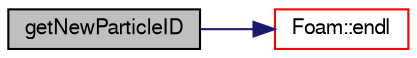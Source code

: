digraph "getNewParticleID"
{
  bgcolor="transparent";
  edge [fontname="FreeSans",fontsize="10",labelfontname="FreeSans",labelfontsize="10"];
  node [fontname="FreeSans",fontsize="10",shape=record];
  rankdir="LR";
  Node3418 [label="getNewParticleID",height=0.2,width=0.4,color="black", fillcolor="grey75", style="filled", fontcolor="black"];
  Node3418 -> Node3419 [color="midnightblue",fontsize="10",style="solid",fontname="FreeSans"];
  Node3419 [label="Foam::endl",height=0.2,width=0.4,color="red",URL="$a21124.html#a2db8fe02a0d3909e9351bb4275b23ce4",tooltip="Add newline and flush stream. "];
}
